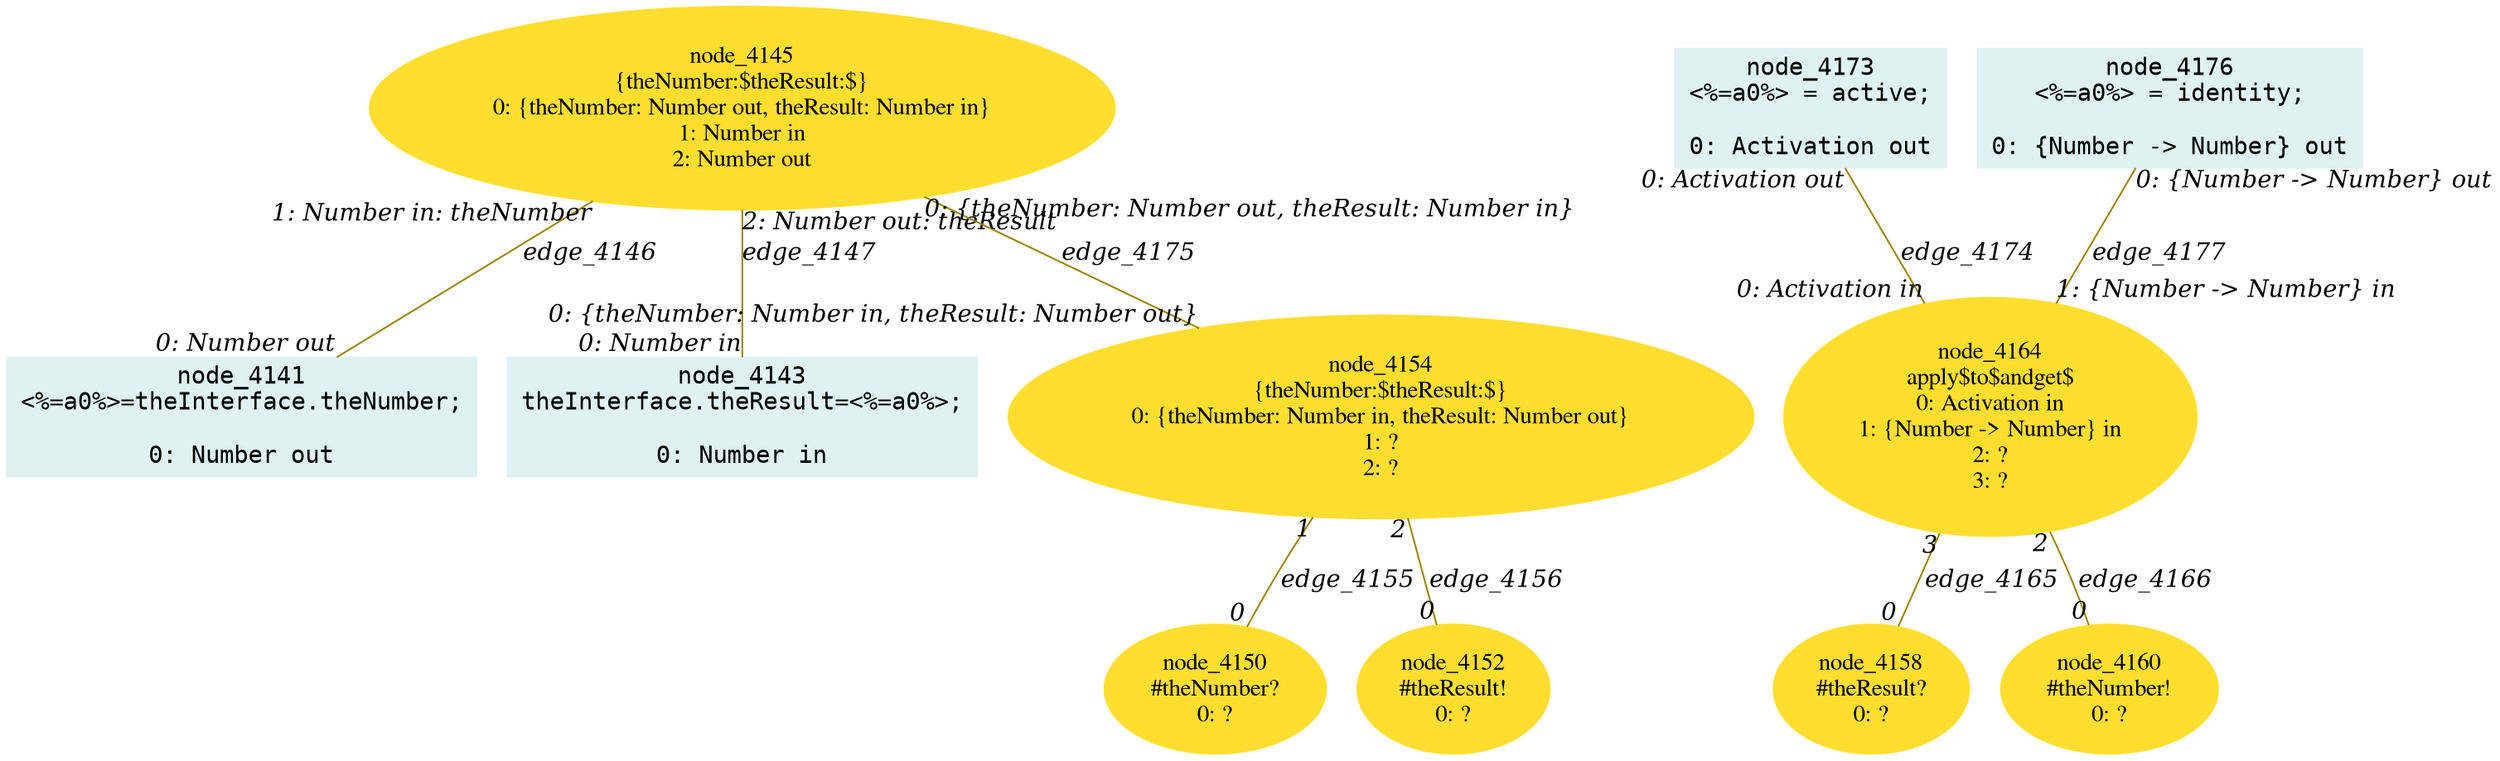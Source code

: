 digraph g{node_4141 [shape="box", style="filled", color="#dff1f2", fontname="Courier", label="node_4141
<%=a0%>=theInterface.theNumber;

0: Number out" ]
node_4143 [shape="box", style="filled", color="#dff1f2", fontname="Courier", label="node_4143
theInterface.theResult=<%=a0%>;

0: Number in" ]
node_4145 [shape="ellipse", style="filled", color="#ffde2f", fontname="Times", label="node_4145
{theNumber:$theResult:$}
0: {theNumber: Number out, theResult: Number in}
1: Number in
2: Number out" ]
node_4150 [shape="ellipse", style="filled", color="#ffde2f", fontname="Times", label="node_4150
#theNumber?
0: ?" ]
node_4152 [shape="ellipse", style="filled", color="#ffde2f", fontname="Times", label="node_4152
#theResult!
0: ?" ]
node_4154 [shape="ellipse", style="filled", color="#ffde2f", fontname="Times", label="node_4154
{theNumber:$theResult:$}
0: {theNumber: Number in, theResult: Number out}
1: ?
2: ?" ]
node_4158 [shape="ellipse", style="filled", color="#ffde2f", fontname="Times", label="node_4158
#theResult?
0: ?" ]
node_4160 [shape="ellipse", style="filled", color="#ffde2f", fontname="Times", label="node_4160
#theNumber!
0: ?" ]
node_4164 [shape="ellipse", style="filled", color="#ffde2f", fontname="Times", label="node_4164
apply$to$andget$
0: Activation in
1: {Number -> Number} in
2: ?
3: ?" ]
node_4173 [shape="box", style="filled", color="#dff1f2", fontname="Courier", label="node_4173
<%=a0%> = active;

0: Activation out" ]
node_4176 [shape="box", style="filled", color="#dff1f2", fontname="Courier", label="node_4176
<%=a0%> = identity;

0: {Number -> Number} out" ]
node_4145 -> node_4141 [dir=none, arrowHead=none, fontname="Times-Italic", arrowsize=1, color="#9d8400", label="edge_4146",  headlabel="0: Number out", taillabel="1: Number in: theNumber" ]
node_4145 -> node_4143 [dir=none, arrowHead=none, fontname="Times-Italic", arrowsize=1, color="#9d8400", label="edge_4147",  headlabel="0: Number in", taillabel="2: Number out: theResult" ]
node_4154 -> node_4150 [dir=none, arrowHead=none, fontname="Times-Italic", arrowsize=1, color="#9d8400", label="edge_4155",  headlabel="0", taillabel="1" ]
node_4154 -> node_4152 [dir=none, arrowHead=none, fontname="Times-Italic", arrowsize=1, color="#9d8400", label="edge_4156",  headlabel="0", taillabel="2" ]
node_4164 -> node_4158 [dir=none, arrowHead=none, fontname="Times-Italic", arrowsize=1, color="#9d8400", label="edge_4165",  headlabel="0", taillabel="3" ]
node_4164 -> node_4160 [dir=none, arrowHead=none, fontname="Times-Italic", arrowsize=1, color="#9d8400", label="edge_4166",  headlabel="0", taillabel="2" ]
node_4173 -> node_4164 [dir=none, arrowHead=none, fontname="Times-Italic", arrowsize=1, color="#9d8400", label="edge_4174",  headlabel="0: Activation in", taillabel="0: Activation out" ]
node_4145 -> node_4154 [dir=none, arrowHead=none, fontname="Times-Italic", arrowsize=1, color="#9d8400", label="edge_4175",  headlabel="0: {theNumber: Number in, theResult: Number out}", taillabel="0: {theNumber: Number out, theResult: Number in}" ]
node_4176 -> node_4164 [dir=none, arrowHead=none, fontname="Times-Italic", arrowsize=1, color="#9d8400", label="edge_4177",  headlabel="1: {Number -> Number} in", taillabel="0: {Number -> Number} out" ]
}
